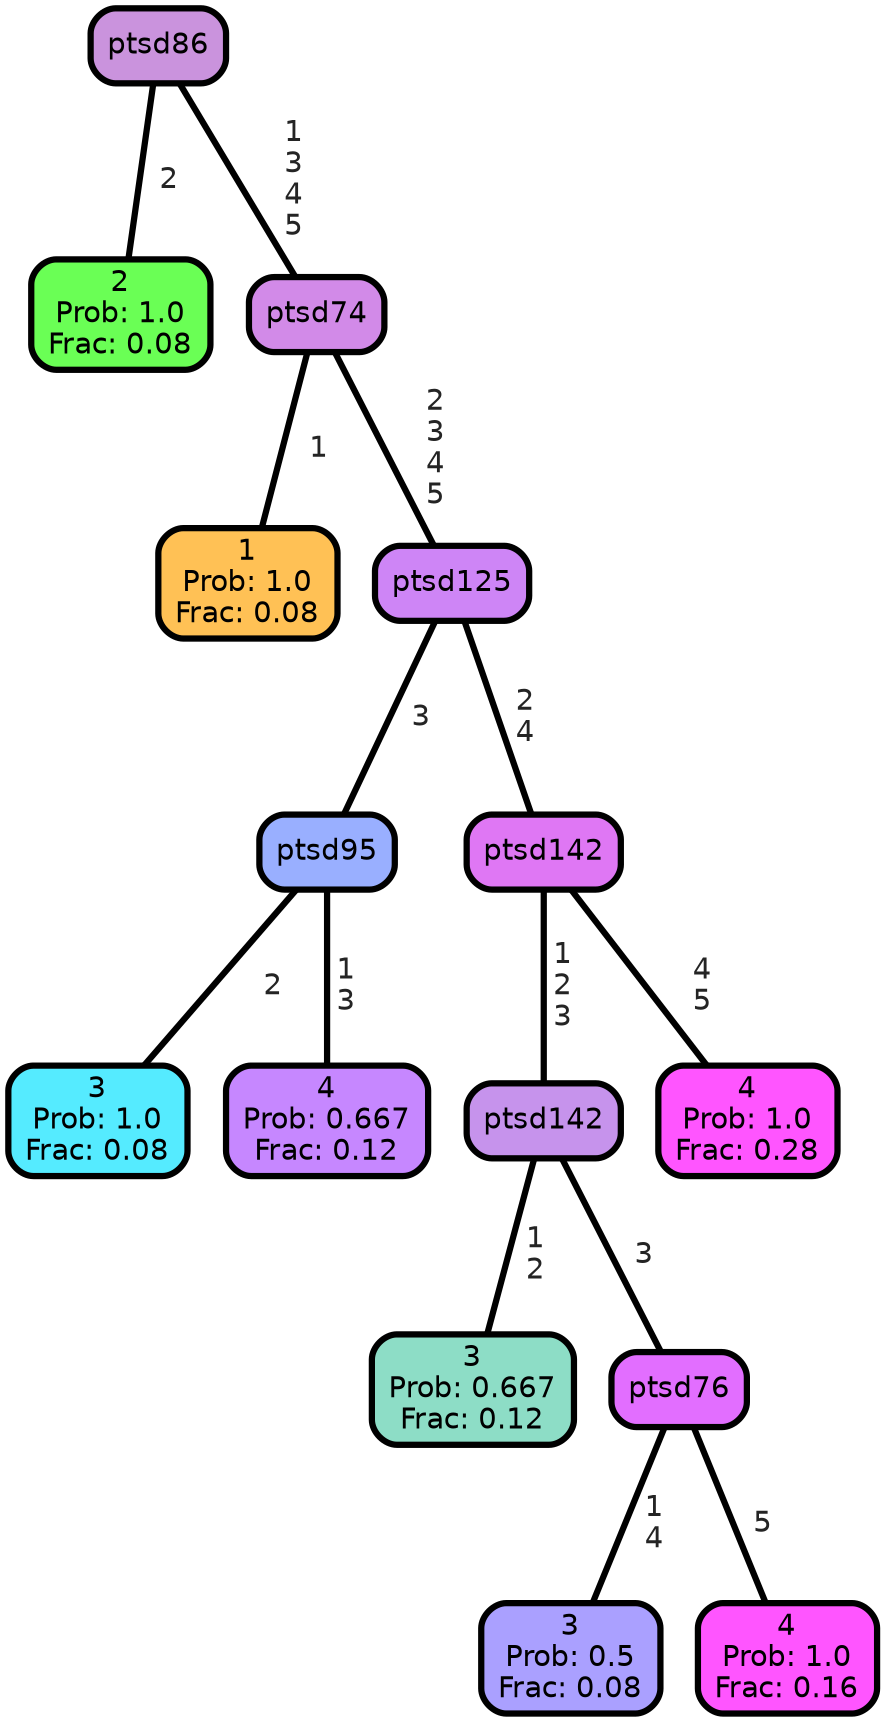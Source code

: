 graph Tree {
node [shape=box, style="filled, rounded",color="black",penwidth="3",fontcolor="black",                 fontname=helvetica] ;
graph [ranksep="0 equally", splines=straight,                 bgcolor=transparent, dpi=200] ;
edge [fontname=helvetica, fontweight=bold,fontcolor=grey14,color=black] ;
0 [label="2
Prob: 1.0
Frac: 0.08", fillcolor="#6aff55"] ;
1 [label="ptsd86", fillcolor="#ca93dd"] ;
2 [label="1
Prob: 1.0
Frac: 0.08", fillcolor="#ffc155"] ;
3 [label="ptsd74", fillcolor="#d28ae8"] ;
4 [label="3
Prob: 1.0
Frac: 0.08", fillcolor="#55ebff"] ;
5 [label="ptsd95", fillcolor="#99afff"] ;
6 [label="4
Prob: 0.667
Frac: 0.12", fillcolor="#c687ff"] ;
7 [label="ptsd125", fillcolor="#ce85f6"] ;
8 [label="3
Prob: 0.667
Frac: 0.12", fillcolor="#8dddc6"] ;
9 [label="ptsd142", fillcolor="#c693ec"] ;
10 [label="3
Prob: 0.5
Frac: 0.08", fillcolor="#aaa0ff"] ;
11 [label="ptsd76", fillcolor="#e26eff"] ;
12 [label="4
Prob: 1.0
Frac: 0.16", fillcolor="#ff55ff"] ;
13 [label="ptsd142", fillcolor="#df77f4"] ;
14 [label="4
Prob: 1.0
Frac: 0.28", fillcolor="#ff55ff"] ;
1 -- 0 [label=" 2",penwidth=3] ;
1 -- 3 [label=" 1\n 3\n 4\n 5",penwidth=3] ;
3 -- 2 [label=" 1",penwidth=3] ;
3 -- 7 [label=" 2\n 3\n 4\n 5",penwidth=3] ;
5 -- 4 [label=" 2",penwidth=3] ;
5 -- 6 [label=" 1\n 3",penwidth=3] ;
7 -- 5 [label=" 3",penwidth=3] ;
7 -- 13 [label=" 2\n 4",penwidth=3] ;
9 -- 8 [label=" 1\n 2",penwidth=3] ;
9 -- 11 [label=" 3",penwidth=3] ;
11 -- 10 [label=" 1\n 4",penwidth=3] ;
11 -- 12 [label=" 5",penwidth=3] ;
13 -- 9 [label=" 1\n 2\n 3",penwidth=3] ;
13 -- 14 [label=" 4\n 5",penwidth=3] ;
{rank = same;}}